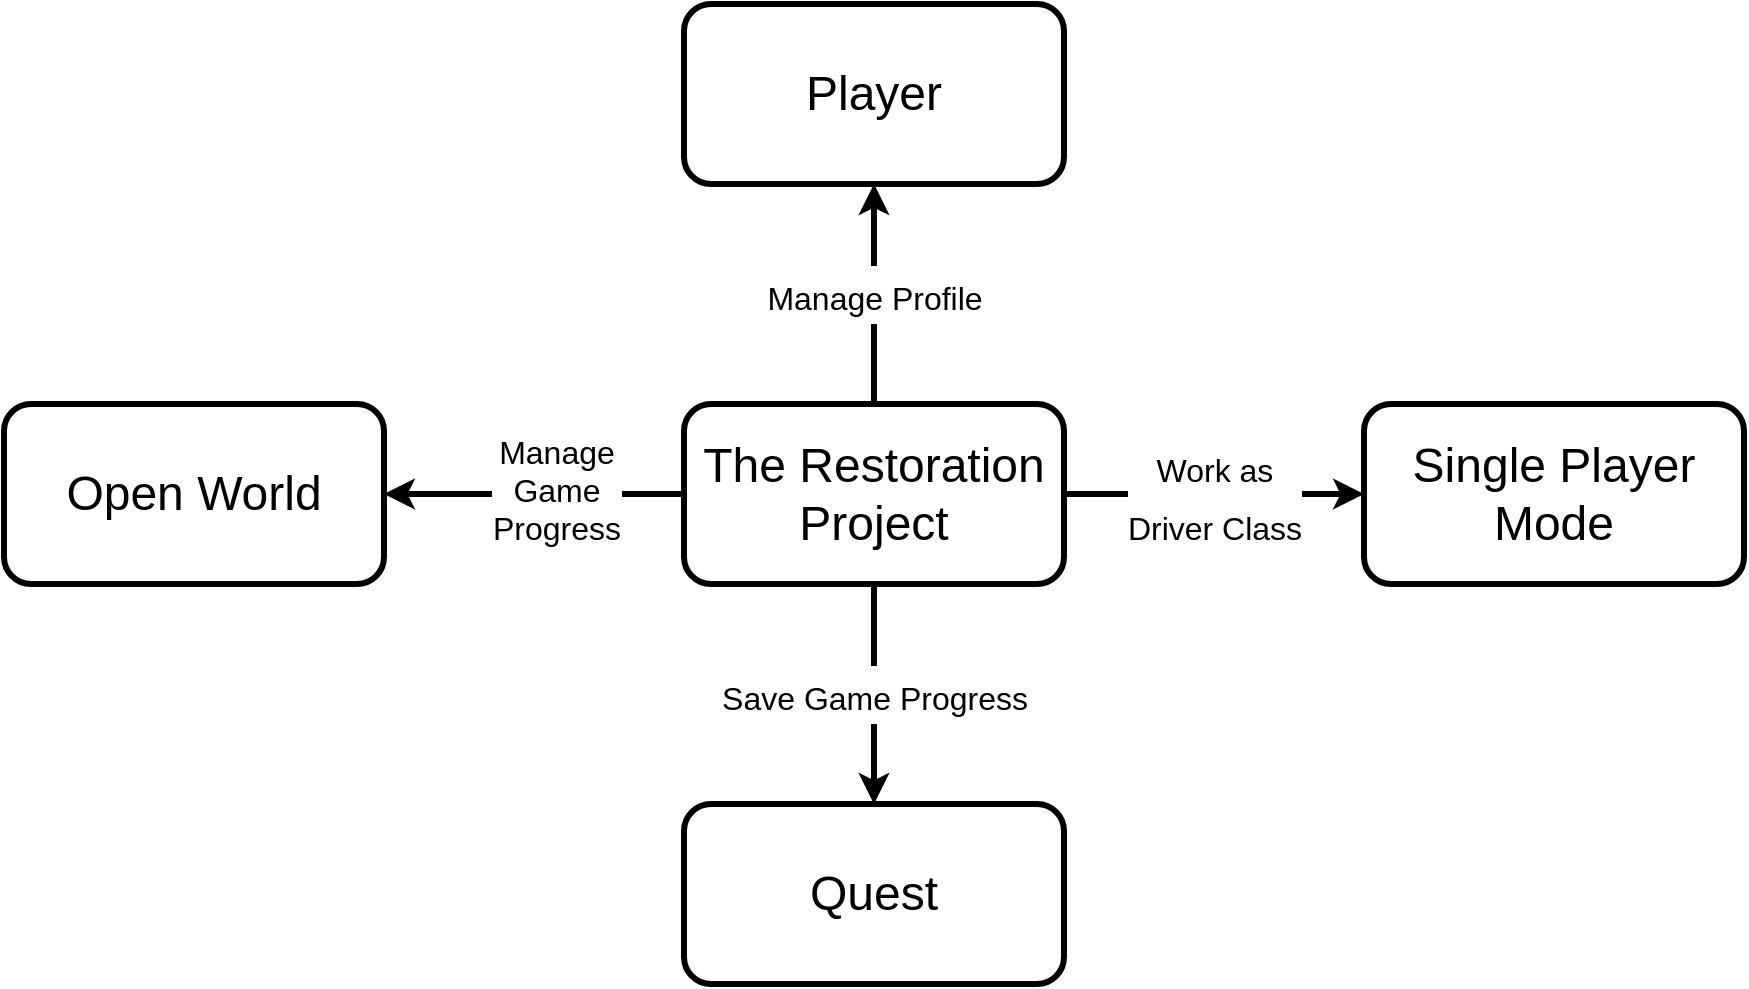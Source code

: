 <mxfile version="17.0.0" type="github">
  <diagram id="2RH8-At6zr4JO2N2CYxe" name="Page-1">
    <mxGraphModel dx="1245" dy="443" grid="1" gridSize="10" guides="1" tooltips="1" connect="1" arrows="1" fold="1" page="1" pageScale="1" pageWidth="850" pageHeight="1100" math="0" shadow="0">
      <root>
        <mxCell id="0" />
        <mxCell id="1" parent="0" />
        <mxCell id="1J10HzMSyGZru3gA6xuf-7" value="&lt;font style=&quot;font-size: 16px&quot;&gt;Manage Profile&lt;/font&gt;" style="edgeStyle=orthogonalEdgeStyle;rounded=0;orthogonalLoop=1;jettySize=auto;html=1;exitX=0.5;exitY=0;exitDx=0;exitDy=0;entryX=0.5;entryY=1;entryDx=0;entryDy=0;fontSize=24;strokeWidth=3;" edge="1" parent="1" source="1J10HzMSyGZru3gA6xuf-2" target="1J10HzMSyGZru3gA6xuf-3">
          <mxGeometry relative="1" as="geometry">
            <Array as="points">
              <mxPoint x="305" y="160" />
              <mxPoint x="305" y="160" />
            </Array>
          </mxGeometry>
        </mxCell>
        <mxCell id="1J10HzMSyGZru3gA6xuf-8" style="edgeStyle=orthogonalEdgeStyle;rounded=0;orthogonalLoop=1;jettySize=auto;html=1;exitX=0;exitY=0.5;exitDx=0;exitDy=0;entryX=1;entryY=0.5;entryDx=0;entryDy=0;fontSize=24;strokeWidth=3;" edge="1" parent="1" source="1J10HzMSyGZru3gA6xuf-2" target="1J10HzMSyGZru3gA6xuf-6">
          <mxGeometry relative="1" as="geometry" />
        </mxCell>
        <mxCell id="1J10HzMSyGZru3gA6xuf-11" value="&lt;div&gt;Manage &lt;br&gt;&lt;/div&gt;&lt;div&gt;Game &lt;br&gt;&lt;/div&gt;&lt;div&gt;Progress&lt;br&gt;&lt;/div&gt;" style="edgeLabel;html=1;align=center;verticalAlign=middle;resizable=0;points=[];fontSize=16;" vertex="1" connectable="0" parent="1J10HzMSyGZru3gA6xuf-8">
          <mxGeometry x="-0.147" y="-2" relative="1" as="geometry">
            <mxPoint as="offset" />
          </mxGeometry>
        </mxCell>
        <mxCell id="1J10HzMSyGZru3gA6xuf-9" value="&lt;div&gt;&lt;font size=&quot;3&quot;&gt;Work as&lt;/font&gt;&lt;/div&gt;&lt;div&gt;&lt;font size=&quot;3&quot;&gt;Driver Class&lt;/font&gt;&lt;/div&gt;" style="edgeStyle=orthogonalEdgeStyle;rounded=0;orthogonalLoop=1;jettySize=auto;html=1;exitX=1;exitY=0.5;exitDx=0;exitDy=0;entryX=0;entryY=0.5;entryDx=0;entryDy=0;fontSize=24;strokeWidth=3;" edge="1" parent="1" source="1J10HzMSyGZru3gA6xuf-2" target="1J10HzMSyGZru3gA6xuf-5">
          <mxGeometry relative="1" as="geometry" />
        </mxCell>
        <mxCell id="1J10HzMSyGZru3gA6xuf-10" value="&lt;font size=&quot;3&quot;&gt;Save Game Progress&lt;br&gt;&lt;/font&gt;" style="edgeStyle=orthogonalEdgeStyle;rounded=0;orthogonalLoop=1;jettySize=auto;html=1;exitX=0.5;exitY=1;exitDx=0;exitDy=0;entryX=0.5;entryY=0;entryDx=0;entryDy=0;fontSize=24;strokeWidth=3;" edge="1" parent="1" source="1J10HzMSyGZru3gA6xuf-2" target="1J10HzMSyGZru3gA6xuf-4">
          <mxGeometry relative="1" as="geometry" />
        </mxCell>
        <mxCell id="1J10HzMSyGZru3gA6xuf-2" value="&lt;font style=&quot;font-size: 24px&quot;&gt;The Restoration Project&lt;br&gt;&lt;/font&gt;" style="rounded=1;whiteSpace=wrap;html=1;strokeWidth=3;" vertex="1" parent="1">
          <mxGeometry x="210" y="210" width="190" height="90" as="geometry" />
        </mxCell>
        <mxCell id="1J10HzMSyGZru3gA6xuf-3" value="&lt;font style=&quot;font-size: 24px&quot;&gt;Player&lt;/font&gt;" style="rounded=1;whiteSpace=wrap;html=1;strokeWidth=3;" vertex="1" parent="1">
          <mxGeometry x="210" y="10" width="190" height="90" as="geometry" />
        </mxCell>
        <mxCell id="1J10HzMSyGZru3gA6xuf-4" value="&lt;font style=&quot;font-size: 24px&quot;&gt;Quest&lt;br&gt;&lt;/font&gt;" style="rounded=1;whiteSpace=wrap;html=1;strokeWidth=3;" vertex="1" parent="1">
          <mxGeometry x="210" y="410" width="190" height="90" as="geometry" />
        </mxCell>
        <mxCell id="1J10HzMSyGZru3gA6xuf-5" value="&lt;font style=&quot;font-size: 24px&quot;&gt;Single Player Mode&lt;br&gt;&lt;/font&gt;" style="rounded=1;whiteSpace=wrap;html=1;strokeWidth=3;" vertex="1" parent="1">
          <mxGeometry x="550" y="210" width="190" height="90" as="geometry" />
        </mxCell>
        <mxCell id="1J10HzMSyGZru3gA6xuf-6" value="&lt;font style=&quot;font-size: 24px&quot;&gt;Open World&lt;br&gt;&lt;/font&gt;" style="rounded=1;whiteSpace=wrap;html=1;strokeWidth=3;" vertex="1" parent="1">
          <mxGeometry x="-130" y="210" width="190" height="90" as="geometry" />
        </mxCell>
      </root>
    </mxGraphModel>
  </diagram>
</mxfile>
